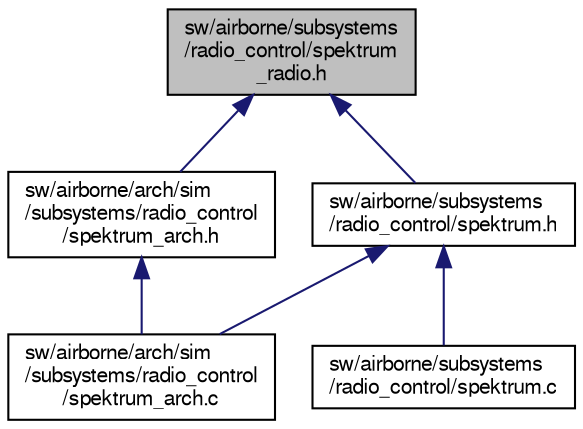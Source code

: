 digraph "sw/airborne/subsystems/radio_control/spektrum_radio.h"
{
  edge [fontname="FreeSans",fontsize="10",labelfontname="FreeSans",labelfontsize="10"];
  node [fontname="FreeSans",fontsize="10",shape=record];
  Node1 [label="sw/airborne/subsystems\l/radio_control/spektrum\l_radio.h",height=0.2,width=0.4,color="black", fillcolor="grey75", style="filled", fontcolor="black"];
  Node1 -> Node2 [dir="back",color="midnightblue",fontsize="10",style="solid",fontname="FreeSans"];
  Node2 [label="sw/airborne/arch/sim\l/subsystems/radio_control\l/spektrum_arch.h",height=0.2,width=0.4,color="black", fillcolor="white", style="filled",URL="$spektrum__arch_8h.html"];
  Node2 -> Node3 [dir="back",color="midnightblue",fontsize="10",style="solid",fontname="FreeSans"];
  Node3 [label="sw/airborne/arch/sim\l/subsystems/radio_control\l/spektrum_arch.c",height=0.2,width=0.4,color="black", fillcolor="white", style="filled",URL="$spektrum__arch_8c.html",tooltip="Simulator implementation for spektrum radio control. "];
  Node1 -> Node4 [dir="back",color="midnightblue",fontsize="10",style="solid",fontname="FreeSans"];
  Node4 [label="sw/airborne/subsystems\l/radio_control/spektrum.h",height=0.2,width=0.4,color="black", fillcolor="white", style="filled",URL="$spektrum_8h.html",tooltip="Radio control spektrum interface. "];
  Node4 -> Node3 [dir="back",color="midnightblue",fontsize="10",style="solid",fontname="FreeSans"];
  Node4 -> Node5 [dir="back",color="midnightblue",fontsize="10",style="solid",fontname="FreeSans"];
  Node5 [label="sw/airborne/subsystems\l/radio_control/spektrum.c",height=0.2,width=0.4,color="black", fillcolor="white", style="filled",URL="$spektrum_8c.html",tooltip="Spektrum sattelite receiver implementation. "];
}
